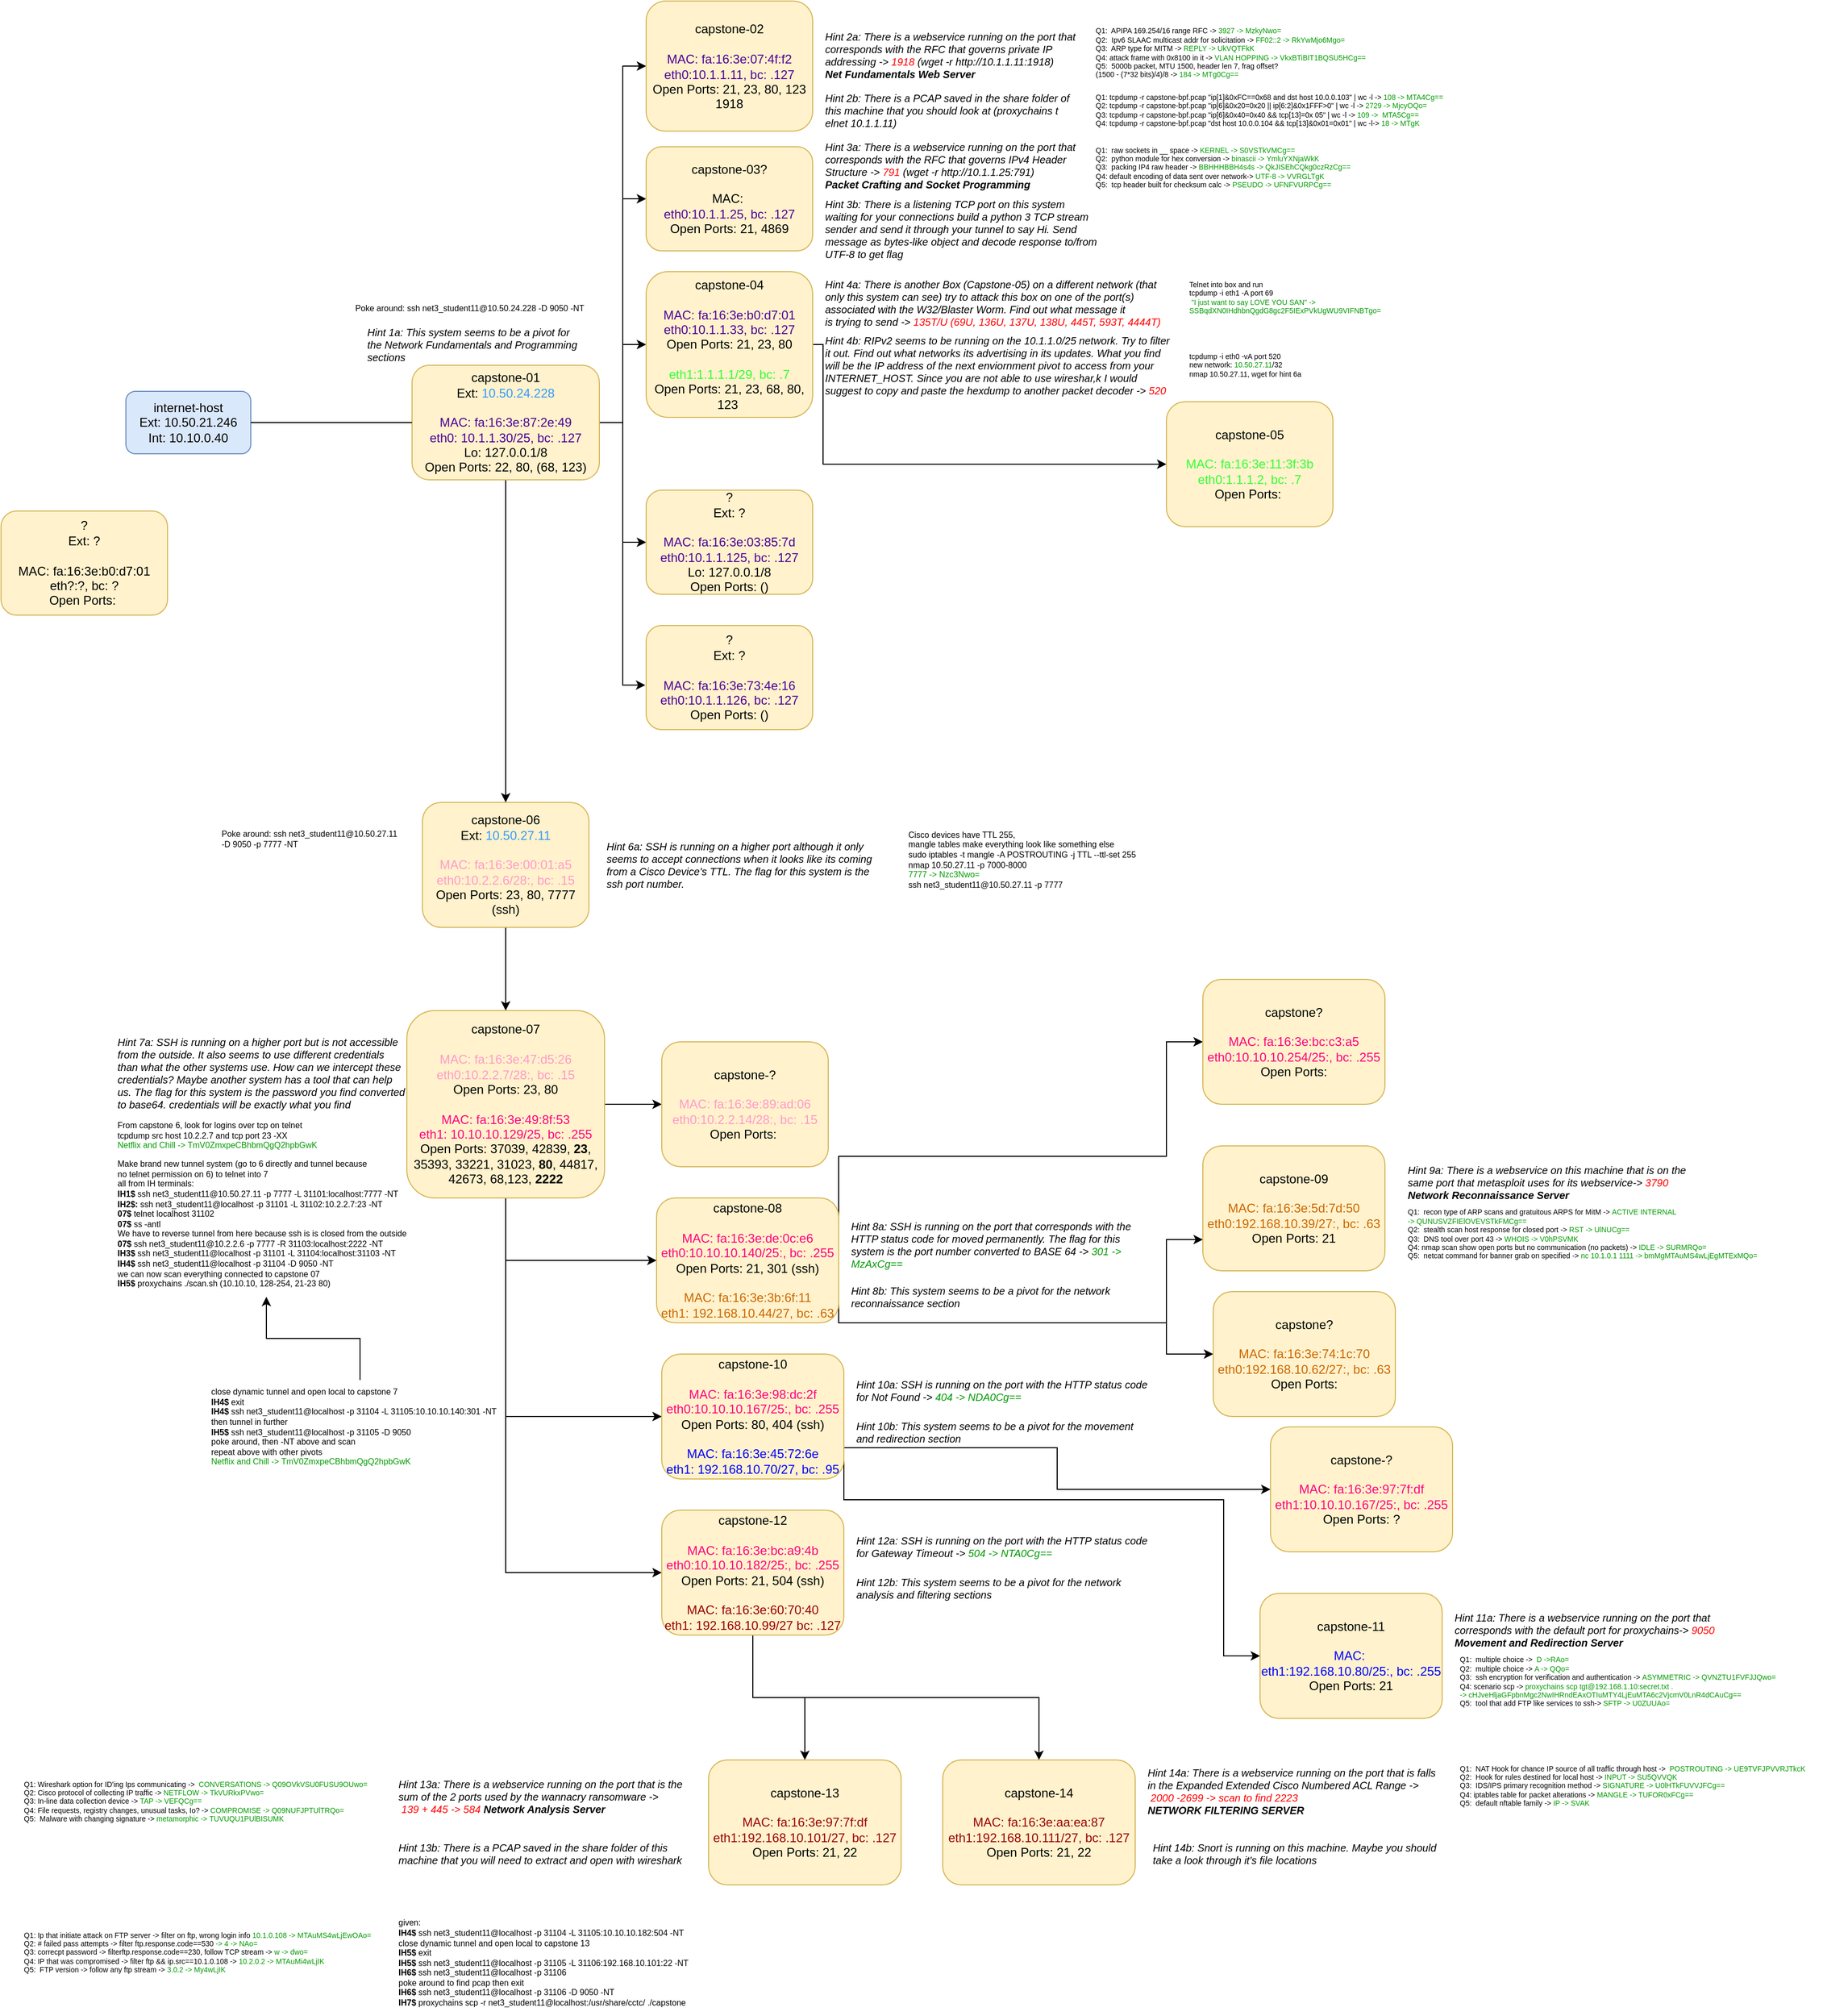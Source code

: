 <mxfile version="16.6.2" type="github">
  <diagram id="ZfgTW8RmMzK-_vYFPty-" name="Page-1">
    <mxGraphModel dx="1394" dy="292" grid="1" gridSize="10" guides="1" tooltips="1" connect="1" arrows="1" fold="1" page="1" pageScale="1" pageWidth="850" pageHeight="1100" math="0" shadow="0">
      <root>
        <mxCell id="0" />
        <mxCell id="1" parent="0" />
        <mxCell id="hog6Gc4PmT9u0CKpANyL-1" value="internet-host&lt;br&gt;Ext: 10.50.21.246&lt;br&gt;Int: 10.10.0.40" style="rounded=1;whiteSpace=wrap;html=1;fillColor=#dae8fc;strokeColor=#6c8ebf;" vertex="1" parent="1">
          <mxGeometry y="745" width="120" height="60" as="geometry" />
        </mxCell>
        <mxCell id="hog6Gc4PmT9u0CKpANyL-12" style="edgeStyle=orthogonalEdgeStyle;rounded=0;orthogonalLoop=1;jettySize=auto;html=1;exitX=1;exitY=0.5;exitDx=0;exitDy=0;entryX=0;entryY=0.5;entryDx=0;entryDy=0;" edge="1" parent="1" source="hog6Gc4PmT9u0CKpANyL-2" target="hog6Gc4PmT9u0CKpANyL-4">
          <mxGeometry relative="1" as="geometry" />
        </mxCell>
        <mxCell id="hog6Gc4PmT9u0CKpANyL-17" style="edgeStyle=orthogonalEdgeStyle;rounded=0;orthogonalLoop=1;jettySize=auto;html=1;exitX=1;exitY=0.5;exitDx=0;exitDy=0;entryX=0;entryY=0.5;entryDx=0;entryDy=0;" edge="1" parent="1" source="hog6Gc4PmT9u0CKpANyL-2" target="hog6Gc4PmT9u0CKpANyL-14">
          <mxGeometry relative="1" as="geometry" />
        </mxCell>
        <mxCell id="hog6Gc4PmT9u0CKpANyL-18" style="edgeStyle=orthogonalEdgeStyle;rounded=0;orthogonalLoop=1;jettySize=auto;html=1;exitX=1;exitY=0.5;exitDx=0;exitDy=0;entryX=0;entryY=0.5;entryDx=0;entryDy=0;" edge="1" parent="1" source="hog6Gc4PmT9u0CKpANyL-2" target="hog6Gc4PmT9u0CKpANyL-15">
          <mxGeometry relative="1" as="geometry" />
        </mxCell>
        <mxCell id="hog6Gc4PmT9u0CKpANyL-19" style="edgeStyle=orthogonalEdgeStyle;rounded=0;orthogonalLoop=1;jettySize=auto;html=1;exitX=1;exitY=0.5;exitDx=0;exitDy=0;entryX=-0.005;entryY=0.573;entryDx=0;entryDy=0;entryPerimeter=0;" edge="1" parent="1" source="hog6Gc4PmT9u0CKpANyL-2" target="hog6Gc4PmT9u0CKpANyL-16">
          <mxGeometry relative="1" as="geometry" />
        </mxCell>
        <mxCell id="hog6Gc4PmT9u0CKpANyL-42" style="edgeStyle=orthogonalEdgeStyle;rounded=0;orthogonalLoop=1;jettySize=auto;html=1;entryX=0.5;entryY=0;entryDx=0;entryDy=0;fontSize=12;fontColor=#000000;" edge="1" parent="1" source="hog6Gc4PmT9u0CKpANyL-2" target="hog6Gc4PmT9u0CKpANyL-41">
          <mxGeometry relative="1" as="geometry">
            <Array as="points" />
          </mxGeometry>
        </mxCell>
        <mxCell id="hog6Gc4PmT9u0CKpANyL-55" style="edgeStyle=orthogonalEdgeStyle;rounded=0;orthogonalLoop=1;jettySize=auto;html=1;exitX=1;exitY=0.5;exitDx=0;exitDy=0;entryX=0;entryY=0.5;entryDx=0;entryDy=0;fontSize=8;fontColor=#000000;" edge="1" parent="1" source="hog6Gc4PmT9u0CKpANyL-2" target="hog6Gc4PmT9u0CKpANyL-20">
          <mxGeometry relative="1" as="geometry" />
        </mxCell>
        <mxCell id="hog6Gc4PmT9u0CKpANyL-2" value="capstone-01&lt;br&gt;Ext: &lt;font color=&quot;#3399ff&quot;&gt;10.50.24.228&lt;/font&gt;&lt;br&gt;&lt;br&gt;&lt;font color=&quot;#4c0099&quot;&gt;MAC:&amp;nbsp;fa:16:3e:87:2e:49&lt;br&gt;eth0: 10.1.1.30/25, bc: .127&lt;/font&gt;&lt;br&gt;Lo: 127.0.0.1/8&lt;br&gt;Open Ports: 22, 80, (68, 123)" style="rounded=1;whiteSpace=wrap;html=1;fillColor=#fff2cc;strokeColor=#d6b656;" vertex="1" parent="1">
          <mxGeometry x="275" y="720" width="180" height="110" as="geometry" />
        </mxCell>
        <mxCell id="hog6Gc4PmT9u0CKpANyL-37" style="edgeStyle=orthogonalEdgeStyle;rounded=0;orthogonalLoop=1;jettySize=auto;html=1;exitX=1;exitY=0.5;exitDx=0;exitDy=0;fontSize=12;fontColor=#000000;entryX=0;entryY=0.5;entryDx=0;entryDy=0;" edge="1" parent="1" source="hog6Gc4PmT9u0CKpANyL-4" target="hog6Gc4PmT9u0CKpANyL-36">
          <mxGeometry relative="1" as="geometry">
            <mxPoint x="970" y="840" as="targetPoint" />
            <Array as="points">
              <mxPoint x="670" y="700" />
              <mxPoint x="670" y="815" />
            </Array>
          </mxGeometry>
        </mxCell>
        <mxCell id="hog6Gc4PmT9u0CKpANyL-4" value="capstone-04&lt;br&gt;&lt;br&gt;&lt;font color=&quot;#4c0099&quot;&gt;MAC:&amp;nbsp;fa:16:3e:b0:d7:01&lt;br&gt;eth0:10.1.1.33, bc: .127&lt;/font&gt;&lt;br&gt;Open Ports: 21, 23, 80&lt;br&gt;&lt;br&gt;&lt;font color=&quot;#33ff33&quot;&gt;eth1:1.1.1.1/29, bc: .7&lt;/font&gt;&lt;br&gt;Open Ports: 21, 23, 68, 80, 123&amp;nbsp;" style="rounded=1;whiteSpace=wrap;html=1;fillColor=#fff2cc;strokeColor=#d6b656;" vertex="1" parent="1">
          <mxGeometry x="500" y="630" width="160" height="140" as="geometry" />
        </mxCell>
        <mxCell id="hog6Gc4PmT9u0CKpANyL-9" value="" style="edgeStyle=orthogonalEdgeStyle;rounded=0;orthogonalLoop=1;jettySize=auto;html=1;exitX=1;exitY=0.5;exitDx=0;exitDy=0;endArrow=none;" edge="1" parent="1" source="hog6Gc4PmT9u0CKpANyL-1" target="hog6Gc4PmT9u0CKpANyL-2">
          <mxGeometry relative="1" as="geometry">
            <mxPoint x="120" y="775" as="sourcePoint" />
            <mxPoint x="230" y="775" as="targetPoint" />
          </mxGeometry>
        </mxCell>
        <mxCell id="hog6Gc4PmT9u0CKpANyL-13" value="?&lt;br&gt;Ext: ?&lt;br&gt;&lt;br&gt;MAC:&amp;nbsp;fa:16:3e:b0:d7:01&lt;br&gt;eth?:?, bc: ?&lt;br&gt;Open Ports:&amp;nbsp;" style="rounded=1;whiteSpace=wrap;html=1;fillColor=#fff2cc;strokeColor=#d6b656;" vertex="1" parent="1">
          <mxGeometry x="-120" y="860" width="160" height="100" as="geometry" />
        </mxCell>
        <mxCell id="hog6Gc4PmT9u0CKpANyL-14" value="capstone-02&lt;br&gt;&lt;br&gt;&lt;font color=&quot;#4c0099&quot;&gt;MAC: fa:16:3e:07:4f:f2&lt;br&gt;eth0:10.1.1.11, bc: .127&lt;/font&gt;&lt;br&gt;Open Ports: 21, 23, 80, 123 1918" style="rounded=1;whiteSpace=wrap;html=1;fillColor=#fff2cc;strokeColor=#d6b656;" vertex="1" parent="1">
          <mxGeometry x="500" y="370" width="160" height="125" as="geometry" />
        </mxCell>
        <mxCell id="hog6Gc4PmT9u0CKpANyL-15" value="?&lt;br&gt;Ext: ?&lt;br&gt;&lt;br&gt;&lt;font color=&quot;#4c0099&quot;&gt;MAC: fa:16:3e:03:85:7d&lt;br&gt;eth0:10.1.1.125, bc: .127&lt;/font&gt;&lt;br&gt;Lo: 127.0.0.1/8&lt;br&gt;Open Ports: ()" style="rounded=1;whiteSpace=wrap;html=1;fillColor=#fff2cc;strokeColor=#d6b656;" vertex="1" parent="1">
          <mxGeometry x="500" y="840" width="160" height="100" as="geometry" />
        </mxCell>
        <mxCell id="hog6Gc4PmT9u0CKpANyL-16" value="?&lt;br&gt;Ext: ?&lt;br&gt;&lt;br&gt;&lt;font color=&quot;#4c0099&quot;&gt;MAC:&amp;nbsp;fa:16:3e:73:4e:16&lt;br&gt;eth0:10.1.1.126, bc: .127&lt;/font&gt;&lt;br&gt;Open Ports: ()" style="rounded=1;whiteSpace=wrap;html=1;fillColor=#fff2cc;strokeColor=#d6b656;" vertex="1" parent="1">
          <mxGeometry x="500" y="970" width="160" height="100" as="geometry" />
        </mxCell>
        <mxCell id="hog6Gc4PmT9u0CKpANyL-20" value="capstone-03?&lt;br&gt;&lt;br&gt;MAC:&amp;nbsp;&lt;br&gt;&lt;font color=&quot;#4c0099&quot;&gt;eth0:10.1.1.25, bc: .127&lt;/font&gt;&lt;br&gt;Open Ports: 21, 4869" style="rounded=1;whiteSpace=wrap;html=1;fillColor=#fff2cc;strokeColor=#d6b656;" vertex="1" parent="1">
          <mxGeometry x="500" y="510" width="160" height="100" as="geometry" />
        </mxCell>
        <mxCell id="hog6Gc4PmT9u0CKpANyL-21" value="Hint 2a: There is a webservice running on the port that &lt;br style=&quot;font-size: 10px&quot;&gt;corresponds with the RFC that governs private IP &lt;br&gt;addressing -&amp;gt; &lt;font color=&quot;#ff0000&quot;&gt;1918&amp;nbsp;&lt;/font&gt;(wget -r http://10.1.1.11:1918)&lt;br&gt;&lt;b&gt;Net Fundamentals Web Server&lt;/b&gt;" style="text;html=1;align=left;verticalAlign=middle;resizable=0;points=[];autosize=1;strokeColor=none;fillColor=none;fontStyle=2;fontSize=10;" vertex="1" parent="1">
          <mxGeometry x="670" y="397" width="260" height="50" as="geometry" />
        </mxCell>
        <mxCell id="hog6Gc4PmT9u0CKpANyL-22" value="Hint 2b: There is a PCAP saved in the share folder of &lt;br&gt;this machine that you should look at (proxychains t&lt;br&gt;elnet 10.1.1.11)" style="text;html=1;align=left;verticalAlign=middle;resizable=0;points=[];autosize=1;strokeColor=none;fillColor=none;fontStyle=2;fontSize=10;" vertex="1" parent="1">
          <mxGeometry x="670" y="455" width="250" height="40" as="geometry" />
        </mxCell>
        <mxCell id="hog6Gc4PmT9u0CKpANyL-23" value="Hint 3a: There is a webservice running on the port that &lt;br&gt;corresponds with&amp;nbsp;the RFC that governs IPv4 Header &lt;br&gt;Structure -&amp;gt; &lt;font color=&quot;#ff0000&quot;&gt;791 &lt;/font&gt;(wget -r http://10.1.1.25:791)&lt;b&gt;&lt;br&gt;Packet Crafting and Socket Programming&lt;/b&gt;" style="text;html=1;align=left;verticalAlign=middle;resizable=0;points=[];autosize=1;strokeColor=none;fillColor=none;fontStyle=2;fontSize=10;" vertex="1" parent="1">
          <mxGeometry x="670" y="503" width="260" height="50" as="geometry" />
        </mxCell>
        <mxCell id="hog6Gc4PmT9u0CKpANyL-24" value="Hint 3b: There is a listening TCP port on this system &lt;br&gt;waiting for your connections build a python 3 TCP stream &lt;br&gt;sender and send it through your tunnel to say Hi. Send &lt;br&gt;message as bytes-like object and&amp;nbsp;decode response to/from &lt;br&gt;UTF-8 to get flag&amp;nbsp;" style="text;html=1;align=left;verticalAlign=middle;resizable=0;points=[];autosize=1;strokeColor=none;fillColor=none;fontStyle=2;fontSize=10;" vertex="1" parent="1">
          <mxGeometry x="670" y="554" width="280" height="70" as="geometry" />
        </mxCell>
        <mxCell id="hog6Gc4PmT9u0CKpANyL-25" value="Hint 4a: There is another Box (Capstone-05) on a different network (that&lt;br&gt;only this system can see) try to attack this box on one of the port(s)&amp;nbsp;&lt;br&gt;associated with the W32/Blaster Worm. Find out what message it&lt;br&gt;is trying to send -&amp;gt;&amp;nbsp;&lt;font color=&quot;#ff0000&quot;&gt;135T/U (69U, 136U, 137U, 138U, 445T, 593T, 4444T)&lt;/font&gt;" style="text;html=1;align=left;verticalAlign=middle;resizable=0;points=[];autosize=1;strokeColor=none;fillColor=none;fontStyle=2;fontSize=10;" vertex="1" parent="1">
          <mxGeometry x="670" y="635" width="340" height="50" as="geometry" />
        </mxCell>
        <mxCell id="hog6Gc4PmT9u0CKpANyL-26" value="Hint 4b: RIPv2 seems to be running on the 10.1.1.0/25 network. Try to filter&lt;br&gt;it out. Find out what networks its advertising in its updates. What you find&lt;br&gt;will be the IP address of the next enviornment pivot to access from your&amp;nbsp;&lt;br&gt;INTERNET_HOST. Since you are not able to use wireshar,k I would &lt;br&gt;suggest to copy and paste the hexdump to another packet decoder -&amp;gt; &lt;font color=&quot;#ff0000&quot;&gt;520&lt;/font&gt;" style="text;html=1;align=left;verticalAlign=middle;resizable=0;points=[];autosize=1;strokeColor=none;fillColor=none;fontStyle=2;fontSize=10;" vertex="1" parent="1">
          <mxGeometry x="670" y="685" width="350" height="70" as="geometry" />
        </mxCell>
        <mxCell id="hog6Gc4PmT9u0CKpANyL-27" value="Hint 1a: This system seems to be a pivot for&lt;br&gt;the Network Fundamentals and Programming&lt;br&gt;sections" style="text;html=1;align=left;verticalAlign=middle;resizable=0;points=[];autosize=1;strokeColor=none;fillColor=none;fontStyle=2;fontSize=10;" vertex="1" parent="1">
          <mxGeometry x="230" y="680" width="220" height="40" as="geometry" />
        </mxCell>
        <mxCell id="hog6Gc4PmT9u0CKpANyL-30" value="&lt;font color=&quot;#000000&quot; style=&quot;font-size: 7px&quot;&gt;Q1:&amp;nbsp; APIPA 169.254/16 range RFC -&amp;gt;&lt;/font&gt;&lt;font color=&quot;#009900&quot; style=&quot;font-size: 7px&quot;&gt;&amp;nbsp;3927 -&amp;gt; MzkyNwo=&lt;br style=&quot;font-size: 7px&quot;&gt;&lt;/font&gt;&lt;font color=&quot;#000000&quot; style=&quot;font-size: 7px&quot;&gt;Q2:&amp;nbsp; Ipv6 SLAAC multicast addr for solicitation -&amp;gt;&lt;/font&gt;&lt;font color=&quot;#009900&quot; style=&quot;font-size: 7px&quot;&gt;&amp;nbsp;FF02::2 -&amp;gt;&amp;nbsp;&lt;/font&gt;&lt;font color=&quot;#009900&quot; style=&quot;font-size: 7px&quot;&gt;RkYwMjo6Mgo=&lt;br style=&quot;font-size: 7px&quot;&gt;&lt;/font&gt;&lt;font color=&quot;#000000&quot; style=&quot;font-size: 7px&quot;&gt;Q3:&amp;nbsp; ARP type for MITM -&amp;gt;&lt;/font&gt;&lt;font color=&quot;#009900&quot; style=&quot;font-size: 7px&quot;&gt;&amp;nbsp;REPLY -&amp;gt;&amp;nbsp;&lt;/font&gt;&lt;font color=&quot;#009900&quot; style=&quot;font-size: 7px&quot;&gt;UkVQTFkK&lt;br style=&quot;font-size: 7px&quot;&gt;&lt;/font&gt;&lt;font color=&quot;#000000&quot; style=&quot;font-size: 7px&quot;&gt;Q4: attack frame with 0x8100 in it -&amp;gt;&lt;/font&gt;&lt;font color=&quot;#009900&quot; style=&quot;font-size: 7px&quot;&gt;&amp;nbsp;VLAN HOPPING -&amp;gt;&amp;nbsp;&lt;/font&gt;&lt;font color=&quot;#009900&quot; style=&quot;font-size: 7px&quot;&gt;VkxBTiBIT1BQSU5HCg==&lt;br style=&quot;font-size: 7px&quot;&gt;&lt;/font&gt;&lt;font color=&quot;#000000&quot; style=&quot;font-size: 7px&quot;&gt;Q5:&amp;nbsp; 5000b packet, MTU 1500, header len 7, frag offset? &lt;br style=&quot;font-size: 7px&quot;&gt;(1500 - (7*32 bits)/4)/8 -&amp;gt;&lt;/font&gt;&lt;font color=&quot;#009900&quot; style=&quot;font-size: 7px&quot;&gt;&amp;nbsp;184 -&amp;gt;&amp;nbsp;&lt;/font&gt;&lt;font color=&quot;#009900&quot; style=&quot;font-size: 7px&quot;&gt;MTg0Cg==&lt;br style=&quot;font-size: 7px&quot;&gt;&lt;/font&gt;" style="text;html=1;align=left;verticalAlign=middle;resizable=0;points=[];autosize=1;strokeColor=none;fillColor=none;fontSize=7;fontColor=#FF0000;" vertex="1" parent="1">
          <mxGeometry x="930" y="395" width="280" height="50" as="geometry" />
        </mxCell>
        <mxCell id="hog6Gc4PmT9u0CKpANyL-31" value="&lt;font color=&quot;#000000&quot; style=&quot;font-size: 7px&quot;&gt;Q1:&amp;nbsp;&lt;span style=&quot;font-size: 7px&quot;&gt;tcpdump -r capstone-bpf.pcap &quot;ip[1]&amp;amp;0xFC==0x68 and dst host&amp;nbsp;&lt;/span&gt;&lt;span style=&quot;font-size: 7px&quot;&gt;10.0.0.103&quot; | wc -l&lt;/span&gt;&amp;nbsp;-&amp;gt;&lt;/font&gt;&lt;font color=&quot;#009900&quot; style=&quot;font-size: 7px&quot;&gt;&amp;nbsp;108 -&amp;gt; MTA4Cg==&lt;br style=&quot;font-size: 7px&quot;&gt;&lt;/font&gt;&lt;font color=&quot;#000000&quot; style=&quot;font-size: 7px&quot;&gt;Q2: tcpdump -r capstone-bpf.pcap &quot;ip[6]&amp;amp;0x20=0x20 || ip[6:2]&amp;amp;0x1FFF&amp;gt;0&quot; | wc -l&amp;nbsp;-&amp;gt;&lt;/font&gt;&lt;font color=&quot;#009900&quot; style=&quot;font-size: 7px&quot;&gt;&amp;nbsp;2729 -&amp;gt;&amp;nbsp;&lt;/font&gt;&lt;font color=&quot;#009900&quot; style=&quot;font-size: 7px&quot;&gt;MjcyOQo=&lt;br style=&quot;font-size: 7px&quot;&gt;&lt;/font&gt;&lt;font color=&quot;#000000&quot; style=&quot;font-size: 7px&quot;&gt;Q3:&amp;nbsp;&lt;span style=&quot;font-size: 7px&quot;&gt;tcpdump -r capstone-bpf.pcap &quot;ip[6]&amp;amp;0x40=0x40 &amp;amp;&amp;amp; tcp[13]=0x&amp;nbsp;&lt;/span&gt;&lt;span style=&quot;font-size: 7px&quot;&gt;05&quot; | wc -l&amp;nbsp;&lt;/span&gt;-&amp;gt;&lt;/font&gt;&lt;font color=&quot;#009900&quot; style=&quot;font-size: 7px&quot;&gt;&amp;nbsp;109 -&amp;gt;&amp;nbsp;&amp;nbsp;&lt;/font&gt;&lt;font color=&quot;#009900&quot; style=&quot;font-size: 7px&quot;&gt;MTA5Cg==&lt;br style=&quot;font-size: 7px&quot;&gt;&lt;/font&gt;&lt;font color=&quot;#000000&quot; style=&quot;font-size: 7px&quot;&gt;Q4:&amp;nbsp;&lt;span style=&quot;font-size: 7px&quot;&gt;tcpdump -r capstone-bpf.pcap &quot;dst host 10.0.0.104 &amp;amp;&amp;amp; tcp[13&lt;/span&gt;&lt;span style=&quot;font-size: 7px&quot;&gt;]&amp;amp;0x01=0x01&quot; | wc -l&lt;/span&gt;-&amp;gt;&lt;/font&gt;&lt;font color=&quot;#009900&quot; style=&quot;font-size: 7px&quot;&gt;&amp;nbsp;18 -&amp;gt;&amp;nbsp;&lt;/font&gt;&lt;font color=&quot;#009900&quot; style=&quot;font-size: 7px&quot;&gt;MTgK&lt;br style=&quot;font-size: 7px&quot;&gt;&lt;/font&gt;" style="text;html=1;align=left;verticalAlign=middle;resizable=0;points=[];autosize=1;strokeColor=none;fillColor=none;fontSize=7;fontColor=#FF0000;" vertex="1" parent="1">
          <mxGeometry x="930" y="455" width="350" height="40" as="geometry" />
        </mxCell>
        <mxCell id="hog6Gc4PmT9u0CKpANyL-34" value="&lt;font color=&quot;#000000&quot; style=&quot;font-size: 7px;&quot;&gt;Q1:&amp;nbsp; raw sockets in __ space -&amp;gt;&lt;/font&gt;&lt;font color=&quot;#009900&quot; style=&quot;font-size: 7px;&quot;&gt;&amp;nbsp;KERNEL -&amp;gt; S0VSTkVMCg==&lt;br style=&quot;font-size: 7px;&quot;&gt;&lt;/font&gt;&lt;font color=&quot;#000000&quot; style=&quot;font-size: 7px;&quot;&gt;Q2:&amp;nbsp; python module for hex conversion -&amp;gt;&lt;/font&gt;&lt;font color=&quot;#009900&quot; style=&quot;font-size: 7px;&quot;&gt;&amp;nbsp;binascii -&amp;gt;&amp;nbsp;&lt;/font&gt;&lt;font color=&quot;#009900&quot; style=&quot;font-size: 7px;&quot;&gt;YmluYXNjaWkK&lt;br style=&quot;font-size: 7px;&quot;&gt;&lt;/font&gt;&lt;font color=&quot;#000000&quot; style=&quot;font-size: 7px;&quot;&gt;Q3:&amp;nbsp; packing IP4 raw header -&amp;gt;&lt;/font&gt;&lt;font color=&quot;#009900&quot; style=&quot;font-size: 7px;&quot;&gt;&amp;nbsp;BBHHHBBH4s4s -&amp;gt;&amp;nbsp;&lt;/font&gt;&lt;font color=&quot;#009900&quot; style=&quot;font-size: 7px;&quot;&gt;QkJISEhCQkg0czRzCg==&lt;br style=&quot;font-size: 7px;&quot;&gt;&lt;/font&gt;&lt;font color=&quot;#000000&quot; style=&quot;font-size: 7px;&quot;&gt;Q4: default encoding of data sent over network-&amp;gt;&lt;/font&gt;&lt;font color=&quot;#009900&quot; style=&quot;font-size: 7px;&quot;&gt;&amp;nbsp;UTF-8 -&amp;gt;&amp;nbsp;&lt;/font&gt;&lt;font color=&quot;#009900&quot; style=&quot;font-size: 7px;&quot;&gt;VVRGLTgK&lt;br style=&quot;font-size: 7px;&quot;&gt;&lt;/font&gt;&lt;font color=&quot;#000000&quot; style=&quot;font-size: 7px;&quot;&gt;Q5:&amp;nbsp; tcp header built for checksum calc&amp;nbsp;-&amp;gt;&lt;/font&gt;&lt;font color=&quot;#009900&quot; style=&quot;font-size: 7px;&quot;&gt;&amp;nbsp;PSEUDO -&amp;gt;&amp;nbsp;&lt;/font&gt;&lt;font color=&quot;#009900&quot; style=&quot;font-size: 7px;&quot;&gt;UFNFVURPCg==&lt;br style=&quot;font-size: 7px;&quot;&gt;&lt;/font&gt;" style="text;html=1;align=left;verticalAlign=middle;resizable=0;points=[];autosize=1;strokeColor=none;fillColor=none;fontSize=7;fontColor=#FF0000;" vertex="1" parent="1">
          <mxGeometry x="930" y="505" width="260" height="50" as="geometry" />
        </mxCell>
        <mxCell id="hog6Gc4PmT9u0CKpANyL-36" value="capstone-05&lt;br&gt;&lt;br&gt;&lt;font color=&quot;#33ff33&quot;&gt;MAC:&amp;nbsp;fa:16:3e:11:3f:3b&lt;br&gt;eth0:1.1.1.2, bc: .7&lt;br&gt;&lt;/font&gt;Open Ports:&amp;nbsp;" style="rounded=1;whiteSpace=wrap;html=1;fillColor=#fff2cc;strokeColor=#d6b656;" vertex="1" parent="1">
          <mxGeometry x="1000" y="755" width="160" height="120" as="geometry" />
        </mxCell>
        <mxCell id="hog6Gc4PmT9u0CKpANyL-38" value="&lt;font&gt;&lt;font color=&quot;#000000&quot; style=&quot;font-size: 7px&quot;&gt;Telnet into box and run&lt;br&gt;&lt;/font&gt;&lt;font color=&quot;#000000&quot;&gt;tcpdump -i eth1 -A port 69&lt;/font&gt;&lt;br&gt;&amp;nbsp;&lt;font color=&quot;#009900&quot;&gt;&quot;I just want to say LOVE YOU SAN&quot; -&amp;gt;&lt;br&gt;SSBqdXN0IHdhbnQgdG8gc2F5IExPVkUgWU9VIFNBTgo=&amp;nbsp;&lt;/font&gt;&amp;nbsp;&lt;br style=&quot;font-size: 7px&quot;&gt;&lt;/font&gt;" style="text;html=1;align=left;verticalAlign=middle;resizable=0;points=[];autosize=1;strokeColor=none;fillColor=none;fontSize=7;fontColor=#FF0000;" vertex="1" parent="1">
          <mxGeometry x="1020" y="635" width="200" height="40" as="geometry" />
        </mxCell>
        <mxCell id="hog6Gc4PmT9u0CKpANyL-40" value="&lt;font&gt;&lt;font color=&quot;#000000&quot;&gt;tcpdump -i eth0 -vA port 520&lt;br&gt;new network:&amp;nbsp;&lt;/font&gt;&lt;font color=&quot;#009900&quot;&gt;10.50.27.11&lt;/font&gt;&lt;font color=&quot;#000000&quot;&gt;/32&lt;br&gt;nmap 10.50.27.11, wget for hint 6a&lt;/font&gt;&lt;br style=&quot;font-size: 7px&quot;&gt;&lt;/font&gt;" style="text;html=1;align=left;verticalAlign=middle;resizable=0;points=[];autosize=1;strokeColor=none;fillColor=none;fontSize=7;fontColor=#FF0000;" vertex="1" parent="1">
          <mxGeometry x="1020" y="705" width="120" height="30" as="geometry" />
        </mxCell>
        <mxCell id="hog6Gc4PmT9u0CKpANyL-50" style="edgeStyle=orthogonalEdgeStyle;rounded=0;orthogonalLoop=1;jettySize=auto;html=1;exitX=0.5;exitY=1;exitDx=0;exitDy=0;fontSize=8;fontColor=#000000;" edge="1" parent="1" source="hog6Gc4PmT9u0CKpANyL-41" target="hog6Gc4PmT9u0CKpANyL-48">
          <mxGeometry relative="1" as="geometry" />
        </mxCell>
        <mxCell id="hog6Gc4PmT9u0CKpANyL-41" value="capstone-06&lt;br&gt;Ext: &lt;font color=&quot;#3399ff&quot;&gt;10.50.27.11&lt;/font&gt;&lt;br&gt;&lt;br&gt;&lt;font color=&quot;#ff99cc&quot;&gt;MAC:&amp;nbsp;fa:16:3e:00:01:a5&lt;br&gt;eth0:10.2.2.6/28:, bc: .15&lt;/font&gt;&lt;br&gt;Open Ports: 23, 80, 7777 (ssh)" style="rounded=1;whiteSpace=wrap;html=1;fillColor=#fff2cc;strokeColor=#d6b656;" vertex="1" parent="1">
          <mxGeometry x="285" y="1140" width="160" height="120" as="geometry" />
        </mxCell>
        <mxCell id="hog6Gc4PmT9u0CKpANyL-43" value="Hint 6a: SSH is running on a higher port although it only &lt;br&gt;seems to accept connections when it looks like its coming &lt;br&gt;from a Cisco Device&#39;s TTL. The flag for this system is the &lt;br&gt;ssh port number." style="text;html=1;align=left;verticalAlign=middle;resizable=0;points=[];autosize=1;strokeColor=none;fillColor=none;fontStyle=2;fontSize=10;" vertex="1" parent="1">
          <mxGeometry x="460" y="1175" width="270" height="50" as="geometry" />
        </mxCell>
        <mxCell id="hog6Gc4PmT9u0CKpANyL-44" value="&lt;div style=&quot;font-size: 8px&quot;&gt;&lt;span style=&quot;font-size: 8px&quot;&gt;Cisco devices have TTL 255,&lt;/span&gt;&lt;/div&gt;mangle tables make everything look like something else&lt;br style=&quot;font-size: 8px&quot;&gt;sudo iptables -t mangle -A POSTROUTING -j TTL --ttl-set 255&lt;br&gt;nmap 10.50.27.11 -p 7000-8000&lt;br&gt;&lt;font color=&quot;#009900&quot;&gt;7777 -&amp;gt;&amp;nbsp;Nzc3Nwo=&lt;/font&gt;&lt;br&gt;ssh net3_student11@10.50.27.11 -p 7777" style="text;html=1;align=left;verticalAlign=middle;resizable=0;points=[];autosize=1;strokeColor=none;fillColor=none;fontSize=8;fontColor=#000000;" vertex="1" parent="1">
          <mxGeometry x="750" y="1160" width="230" height="70" as="geometry" />
        </mxCell>
        <mxCell id="hog6Gc4PmT9u0CKpANyL-46" value="Poke around:&amp;nbsp;ssh net3_student11@10.50.24.228 -D 9050 -NT" style="text;html=1;align=center;verticalAlign=middle;resizable=0;points=[];autosize=1;strokeColor=none;fillColor=none;fontSize=8;fontColor=#000000;" vertex="1" parent="1">
          <mxGeometry x="210" y="655" width="240" height="20" as="geometry" />
        </mxCell>
        <mxCell id="hog6Gc4PmT9u0CKpANyL-47" value="Poke around:&amp;nbsp;ssh net3_student11@10.50.27.11 &lt;br&gt;-D 9050 -p 7777 -NT" style="text;html=1;align=left;verticalAlign=middle;resizable=0;points=[];autosize=1;strokeColor=none;fillColor=none;fontSize=8;fontColor=#000000;" vertex="1" parent="1">
          <mxGeometry x="90" y="1160" width="180" height="30" as="geometry" />
        </mxCell>
        <mxCell id="hog6Gc4PmT9u0CKpANyL-51" style="edgeStyle=orthogonalEdgeStyle;rounded=0;orthogonalLoop=1;jettySize=auto;html=1;exitX=1;exitY=0.5;exitDx=0;exitDy=0;fontSize=8;fontColor=#000000;" edge="1" parent="1" source="hog6Gc4PmT9u0CKpANyL-48" target="hog6Gc4PmT9u0CKpANyL-49">
          <mxGeometry relative="1" as="geometry" />
        </mxCell>
        <mxCell id="hog6Gc4PmT9u0CKpANyL-68" style="edgeStyle=orthogonalEdgeStyle;rounded=0;orthogonalLoop=1;jettySize=auto;html=1;exitX=0.5;exitY=1;exitDx=0;exitDy=0;fontSize=8;fontColor=#009900;" edge="1" parent="1" source="hog6Gc4PmT9u0CKpANyL-48" target="hog6Gc4PmT9u0CKpANyL-56">
          <mxGeometry relative="1" as="geometry" />
        </mxCell>
        <mxCell id="hog6Gc4PmT9u0CKpANyL-69" style="edgeStyle=orthogonalEdgeStyle;rounded=0;orthogonalLoop=1;jettySize=auto;html=1;exitX=0.5;exitY=1;exitDx=0;exitDy=0;entryX=0;entryY=0.5;entryDx=0;entryDy=0;fontSize=8;fontColor=#009900;" edge="1" parent="1" source="hog6Gc4PmT9u0CKpANyL-48" target="hog6Gc4PmT9u0CKpANyL-57">
          <mxGeometry relative="1" as="geometry" />
        </mxCell>
        <mxCell id="hog6Gc4PmT9u0CKpANyL-70" style="edgeStyle=orthogonalEdgeStyle;rounded=0;orthogonalLoop=1;jettySize=auto;html=1;exitX=0.5;exitY=1;exitDx=0;exitDy=0;entryX=0;entryY=0.5;entryDx=0;entryDy=0;fontSize=8;fontColor=#009900;" edge="1" parent="1" source="hog6Gc4PmT9u0CKpANyL-48" target="hog6Gc4PmT9u0CKpANyL-62">
          <mxGeometry relative="1" as="geometry" />
        </mxCell>
        <mxCell id="hog6Gc4PmT9u0CKpANyL-48" value="capstone-07&lt;br&gt;&lt;br&gt;&lt;font color=&quot;#ff99cc&quot;&gt;MAC:&amp;nbsp;fa:16:3e:47:d5:26&lt;br&gt;eth0:10.2.2.7/28:, bc: .15&lt;/font&gt;&lt;br&gt;Open Ports: 23, 80&lt;br&gt;&lt;br&gt;&lt;font color=&quot;#ff0080&quot;&gt;MAC:&amp;nbsp;fa:16:3e:49:8f:53&lt;br&gt;eth1: 10.10.10.129/25, bc: .255&lt;/font&gt;&lt;br&gt;Open Ports: 37039, 42839, &lt;b&gt;23&lt;/b&gt;, 35393, 33221, 31023, &lt;b&gt;80&lt;/b&gt;, 44817, 42673, 68,123, &lt;b&gt;2222&lt;/b&gt;" style="rounded=1;whiteSpace=wrap;html=1;fillColor=#fff2cc;strokeColor=#d6b656;" vertex="1" parent="1">
          <mxGeometry x="270" y="1340" width="190" height="180" as="geometry" />
        </mxCell>
        <mxCell id="hog6Gc4PmT9u0CKpANyL-49" value="capstone-?&lt;br&gt;&lt;br&gt;&lt;font color=&quot;#ff99cc&quot;&gt;MAC:&amp;nbsp;fa:16:3e:89:ad:06&lt;br&gt;eth0:10.2.2.14/28:, bc: .15&lt;/font&gt;&lt;br&gt;Open Ports:&amp;nbsp;" style="rounded=1;whiteSpace=wrap;html=1;fillColor=#fff2cc;strokeColor=#d6b656;" vertex="1" parent="1">
          <mxGeometry x="515" y="1370" width="160" height="120" as="geometry" />
        </mxCell>
        <mxCell id="hog6Gc4PmT9u0CKpANyL-52" value="Hint 7a: SSH is running on a higher port but is not accessible&lt;br&gt;from the outside. It also seems to use different credentials&amp;nbsp;&lt;br&gt;than what the other systems use. How can we intercept these&lt;br&gt;credentials? Maybe another system has a tool that can help&lt;br&gt;us. The flag for this system is the password you find converted&lt;br&gt;to base64. credentials will be exactly what you find" style="text;html=1;align=left;verticalAlign=middle;resizable=0;points=[];autosize=1;strokeColor=none;fillColor=none;fontStyle=2;fontSize=10;" vertex="1" parent="1">
          <mxGeometry x="-10" y="1360" width="290" height="80" as="geometry" />
        </mxCell>
        <mxCell id="hog6Gc4PmT9u0CKpANyL-53" value="From capstone 6, look for logins over tcp on telnet&lt;br&gt;tcpdump src host 10.2.2.7 and tcp port 23 -XX&lt;br&gt;&lt;font color=&quot;#009900&quot;&gt;Netflix and Chill -&amp;gt;&amp;nbsp;TmV0ZmxpeCBhbmQgQ2hpbGwK&lt;/font&gt;" style="text;html=1;align=left;verticalAlign=middle;resizable=0;points=[];autosize=1;strokeColor=none;fillColor=none;fontSize=8;fontColor=#000000;" vertex="1" parent="1">
          <mxGeometry x="-10" y="1440" width="210" height="40" as="geometry" />
        </mxCell>
        <mxCell id="hog6Gc4PmT9u0CKpANyL-54" value="&lt;div&gt;&lt;font color=&quot;#000000&quot;&gt;Make brand new tunnel system (go to 6 directly and tunnel because&amp;nbsp;&lt;/font&gt;&lt;/div&gt;&lt;div&gt;&lt;font color=&quot;#000000&quot;&gt;no telnet permission on 6) to telnet into 7&lt;/font&gt;&lt;/div&gt;&lt;div&gt;&lt;font color=&quot;#000000&quot;&gt;all from IH terminals:&lt;/font&gt;&lt;/div&gt;&lt;div&gt;&lt;font color=&quot;#000000&quot;&gt;&lt;b&gt;IH1$&amp;nbsp;&lt;/b&gt;ssh net3_student11@10.50.27.11 -p 7777 -L 31101:localhost:777&lt;/font&gt;&lt;span style=&quot;color: rgb(0 , 0 , 0)&quot;&gt;7 -NT&lt;/span&gt;&lt;/div&gt;&lt;div&gt;&lt;font color=&quot;#000000&quot;&gt;&lt;b&gt;IH2$:&amp;nbsp;&lt;/b&gt;ssh net3_student11@localhost -p 31101 -L 31102:10.2.2.7:23 -NT&lt;/font&gt;&lt;br&gt;&lt;/div&gt;&lt;div&gt;&lt;font color=&quot;#000000&quot;&gt;&lt;b&gt;07$&amp;nbsp;&lt;/b&gt;telnet localhost 31102&lt;br&gt;&lt;/font&gt;&lt;/div&gt;&lt;div&gt;&lt;font color=&quot;#000000&quot;&gt;&lt;b&gt;07$&amp;nbsp;&lt;/b&gt;ss -antl&lt;/font&gt;&lt;/div&gt;&lt;div&gt;&lt;font color=&quot;#000000&quot;&gt;We have to reverse tunnel from here because ssh is is closed from the outside&lt;/font&gt;&lt;/div&gt;&lt;b style=&quot;color: rgb(0 , 0 , 0)&quot;&gt;07$&amp;nbsp;&lt;/b&gt;&lt;span style=&quot;color: rgb(0 , 0 , 0)&quot;&gt;ssh net3_student11@10.2.2.6 -p 7777 -R 31103:localhost:2222 -NT&lt;br&gt;&lt;/span&gt;&lt;b style=&quot;color: rgb(0 , 0 , 0)&quot;&gt;IH3$&amp;nbsp;&lt;/b&gt;&lt;font color=&quot;#000000&quot;&gt;ssh net3_student11@localhost -p 31101 -L 31104:localhost:31103 -NT&lt;br&gt;&lt;b&gt;IH4$ &lt;/b&gt;ssh net3_student11@localhost -p 31104 -D 9050 -NT&lt;br&gt;we can now scan everything connected to capstone 07&lt;br&gt;&lt;b&gt;IH5$&lt;/b&gt; proxychains ./scan.sh (10.10.10, 128-254, 21-23 80)&lt;br&gt;&lt;/font&gt;" style="text;html=1;align=left;verticalAlign=middle;resizable=0;points=[];autosize=1;strokeColor=none;fillColor=none;fontSize=8;fontColor=#009900;" vertex="1" parent="1">
          <mxGeometry x="-10" y="1475" width="290" height="140" as="geometry" />
        </mxCell>
        <mxCell id="hog6Gc4PmT9u0CKpANyL-71" style="edgeStyle=orthogonalEdgeStyle;rounded=0;orthogonalLoop=1;jettySize=auto;html=1;exitX=1;exitY=0.75;exitDx=0;exitDy=0;entryX=0;entryY=0.75;entryDx=0;entryDy=0;fontSize=8;fontColor=#009900;" edge="1" parent="1" source="hog6Gc4PmT9u0CKpANyL-56" target="hog6Gc4PmT9u0CKpANyL-67">
          <mxGeometry relative="1" as="geometry">
            <Array as="points">
              <mxPoint x="685" y="1640" />
              <mxPoint x="1000" y="1640" />
            </Array>
          </mxGeometry>
        </mxCell>
        <mxCell id="hog6Gc4PmT9u0CKpANyL-74" style="edgeStyle=orthogonalEdgeStyle;rounded=0;orthogonalLoop=1;jettySize=auto;html=1;exitX=1;exitY=0.25;exitDx=0;exitDy=0;entryX=0;entryY=0.5;entryDx=0;entryDy=0;fontSize=8;fontColor=#009900;" edge="1" parent="1" source="hog6Gc4PmT9u0CKpANyL-56" target="hog6Gc4PmT9u0CKpANyL-73">
          <mxGeometry relative="1" as="geometry">
            <Array as="points">
              <mxPoint x="685" y="1480" />
              <mxPoint x="1000" y="1480" />
              <mxPoint x="1000" y="1370" />
            </Array>
          </mxGeometry>
        </mxCell>
        <mxCell id="hog6Gc4PmT9u0CKpANyL-75" style="edgeStyle=orthogonalEdgeStyle;rounded=0;orthogonalLoop=1;jettySize=auto;html=1;exitX=1;exitY=0.75;exitDx=0;exitDy=0;fontSize=8;fontColor=#009900;entryX=0;entryY=0.5;entryDx=0;entryDy=0;" edge="1" parent="1" source="hog6Gc4PmT9u0CKpANyL-56" target="hog6Gc4PmT9u0CKpANyL-72">
          <mxGeometry relative="1" as="geometry">
            <mxPoint x="1030" y="1900" as="targetPoint" />
            <Array as="points">
              <mxPoint x="685" y="1640" />
              <mxPoint x="1000" y="1640" />
              <mxPoint x="1000" y="1670" />
            </Array>
          </mxGeometry>
        </mxCell>
        <mxCell id="hog6Gc4PmT9u0CKpANyL-56" value="capstone-08&lt;br&gt;&lt;br&gt;&lt;font color=&quot;#ff0080&quot;&gt;MAC:&amp;nbsp;fa:16:3e:de:0c:e6&lt;br&gt;eth0:10.10.10.140/25:, bc: .255&lt;/font&gt;&lt;br&gt;Open Ports: 21, 301 (ssh)&lt;br&gt;&lt;br&gt;&lt;font color=&quot;#cc6600&quot;&gt;MAC:&amp;nbsp;fa:16:3e:3b:6f:11&lt;br&gt;eth1:&amp;nbsp;192.168.10.44/27, bc: .63&lt;/font&gt;" style="rounded=1;whiteSpace=wrap;html=1;fillColor=#fff2cc;strokeColor=#d6b656;" vertex="1" parent="1">
          <mxGeometry x="510" y="1520" width="175" height="120" as="geometry" />
        </mxCell>
        <mxCell id="hog6Gc4PmT9u0CKpANyL-80" style="edgeStyle=orthogonalEdgeStyle;rounded=0;orthogonalLoop=1;jettySize=auto;html=1;exitX=1;exitY=0.75;exitDx=0;exitDy=0;entryX=0;entryY=0.5;entryDx=0;entryDy=0;fontSize=8;fontColor=#FF0000;" edge="1" parent="1" source="hog6Gc4PmT9u0CKpANyL-57" target="hog6Gc4PmT9u0CKpANyL-79">
          <mxGeometry relative="1" as="geometry" />
        </mxCell>
        <mxCell id="hog6Gc4PmT9u0CKpANyL-83" style="edgeStyle=orthogonalEdgeStyle;rounded=0;orthogonalLoop=1;jettySize=auto;html=1;exitX=0.98;exitY=0.836;exitDx=0;exitDy=0;entryX=0;entryY=0.5;entryDx=0;entryDy=0;fontSize=8;fontColor=#0000FF;exitPerimeter=0;" edge="1" parent="1" source="hog6Gc4PmT9u0CKpANyL-57" target="hog6Gc4PmT9u0CKpANyL-81">
          <mxGeometry relative="1" as="geometry">
            <Array as="points">
              <mxPoint x="690" y="1770" />
              <mxPoint x="690" y="1810" />
              <mxPoint x="1055" y="1810" />
            </Array>
          </mxGeometry>
        </mxCell>
        <mxCell id="hog6Gc4PmT9u0CKpANyL-57" value="capstone-10&lt;br&gt;&lt;br&gt;&lt;font color=&quot;#ff0080&quot;&gt;MAC:&amp;nbsp;fa:16:3e:98:dc:2f&lt;br&gt;eth0:10.10.10.167/25:, bc: .255&lt;/font&gt;&lt;br&gt;Open Ports: 80, 404 (ssh)&lt;br&gt;&lt;br&gt;&lt;font color=&quot;#0000ff&quot;&gt;MAC:&amp;nbsp;fa:16:3e:45:72:6e&lt;br&gt;eth1:&amp;nbsp;192.168.10.70/27, bc: .95&lt;br&gt;&lt;/font&gt;" style="rounded=1;whiteSpace=wrap;html=1;fillColor=#fff2cc;strokeColor=#d6b656;" vertex="1" parent="1">
          <mxGeometry x="515" y="1670" width="175" height="120" as="geometry" />
        </mxCell>
        <mxCell id="hog6Gc4PmT9u0CKpANyL-58" value="Hint 8a: SSH is running on the port that corresponds with the&amp;nbsp;&lt;br&gt;HTTP status code for moved permanently. The flag for this&amp;nbsp;&lt;br&gt;system is the port number converted to BASE 64 -&amp;gt; &lt;font color=&quot;#009900&quot;&gt;301 -&amp;gt;&amp;nbsp;&lt;br&gt;MzAxCg==&lt;/font&gt;" style="text;html=1;align=left;verticalAlign=middle;resizable=0;points=[];autosize=1;strokeColor=none;fillColor=none;fontStyle=2;fontSize=10;" vertex="1" parent="1">
          <mxGeometry x="695" y="1540" width="290" height="50" as="geometry" />
        </mxCell>
        <mxCell id="hog6Gc4PmT9u0CKpANyL-59" value="Hint 8b: This system seems to be a pivot for the network&amp;nbsp;&lt;br&gt;reconnaissance section" style="text;html=1;align=left;verticalAlign=middle;resizable=0;points=[];autosize=1;strokeColor=none;fillColor=none;fontStyle=2;fontSize=10;" vertex="1" parent="1">
          <mxGeometry x="695" y="1600" width="270" height="30" as="geometry" />
        </mxCell>
        <mxCell id="hog6Gc4PmT9u0CKpANyL-60" value="Hint 10a: SSH is running on the port with the HTTP status code &lt;br&gt;for Not Found -&amp;gt; &lt;font color=&quot;#009900&quot;&gt;404 -&amp;gt; NDA0Cg==&lt;br&gt;&lt;/font&gt;" style="text;html=1;align=left;verticalAlign=middle;resizable=0;points=[];autosize=1;strokeColor=none;fillColor=none;fontStyle=2;fontSize=10;" vertex="1" parent="1">
          <mxGeometry x="700" y="1690" width="300" height="30" as="geometry" />
        </mxCell>
        <mxCell id="hog6Gc4PmT9u0CKpANyL-61" value="Hint 10b: This system seems to be a pivot for the movement &lt;br&gt;and redirection section" style="text;html=1;align=left;verticalAlign=middle;resizable=0;points=[];autosize=1;strokeColor=none;fillColor=none;fontStyle=2;fontSize=10;" vertex="1" parent="1">
          <mxGeometry x="700" y="1730" width="280" height="30" as="geometry" />
        </mxCell>
        <mxCell id="hog6Gc4PmT9u0CKpANyL-86" style="edgeStyle=orthogonalEdgeStyle;rounded=0;orthogonalLoop=1;jettySize=auto;html=1;exitX=0.5;exitY=1;exitDx=0;exitDy=0;fontSize=8;fontColor=#990000;" edge="1" parent="1" source="hog6Gc4PmT9u0CKpANyL-62" target="hog6Gc4PmT9u0CKpANyL-85">
          <mxGeometry relative="1" as="geometry" />
        </mxCell>
        <mxCell id="hog6Gc4PmT9u0CKpANyL-88" style="edgeStyle=orthogonalEdgeStyle;rounded=0;orthogonalLoop=1;jettySize=auto;html=1;exitX=0.5;exitY=1;exitDx=0;exitDy=0;fontSize=8;fontColor=#990000;" edge="1" parent="1" source="hog6Gc4PmT9u0CKpANyL-62" target="hog6Gc4PmT9u0CKpANyL-87">
          <mxGeometry relative="1" as="geometry" />
        </mxCell>
        <mxCell id="hog6Gc4PmT9u0CKpANyL-62" value="capstone-12&lt;br&gt;&lt;br&gt;&lt;font color=&quot;#ff0080&quot;&gt;MAC: fa:16:3e:bc:a9:4b&lt;br&gt;eth0:10.10.10.182/25:, bc: .255&lt;/font&gt;&lt;br&gt;Open Ports: 21, 504 (ssh)&lt;br&gt;&lt;font color=&quot;#990000&quot;&gt;&lt;br&gt;&lt;/font&gt;&lt;div&gt;&lt;font color=&quot;#990000&quot;&gt;MAC: fa:16:3e:60:70:40&lt;/font&gt;&lt;/div&gt;&lt;div&gt;&lt;span&gt;&lt;font color=&quot;#990000&quot;&gt;eth1: 192.168.10.99/27 bc: .127&lt;/font&gt;&lt;/span&gt;&lt;/div&gt;" style="rounded=1;whiteSpace=wrap;html=1;fillColor=#fff2cc;strokeColor=#d6b656;" vertex="1" parent="1">
          <mxGeometry x="515" y="1820" width="175" height="120" as="geometry" />
        </mxCell>
        <mxCell id="hog6Gc4PmT9u0CKpANyL-63" value="Hint 12a: SSH is running on the port with the HTTP status code &lt;br&gt;for Gateway Timeout -&amp;gt; &lt;font color=&quot;#009900&quot;&gt;504 -&amp;gt; NTA0Cg==&lt;br&gt;&lt;/font&gt;" style="text;html=1;align=left;verticalAlign=middle;resizable=0;points=[];autosize=1;strokeColor=none;fillColor=none;fontStyle=2;fontSize=10;" vertex="1" parent="1">
          <mxGeometry x="700" y="1840" width="300" height="30" as="geometry" />
        </mxCell>
        <mxCell id="hog6Gc4PmT9u0CKpANyL-64" value="Hint 12b: This system seems to be a pivot for the network &lt;br&gt;analysis and filtering sections" style="text;html=1;align=left;verticalAlign=middle;resizable=0;points=[];autosize=1;strokeColor=none;fillColor=none;fontStyle=2;fontSize=10;" vertex="1" parent="1">
          <mxGeometry x="700" y="1880" width="270" height="30" as="geometry" />
        </mxCell>
        <mxCell id="hog6Gc4PmT9u0CKpANyL-66" style="edgeStyle=orthogonalEdgeStyle;rounded=0;orthogonalLoop=1;jettySize=auto;html=1;fontSize=8;fontColor=#009900;" edge="1" parent="1" source="hog6Gc4PmT9u0CKpANyL-65" target="hog6Gc4PmT9u0CKpANyL-54">
          <mxGeometry relative="1" as="geometry" />
        </mxCell>
        <mxCell id="hog6Gc4PmT9u0CKpANyL-65" value="close dynamic tunnel and open local to capstone 7&lt;br&gt;&lt;b&gt;IH4$&lt;/b&gt; exit&lt;br&gt;&lt;b&gt;IH4$&lt;/b&gt;&amp;nbsp;ssh net3_student11@localhost -p 31104 -L 31105:10.10.10.140:301 -NT&lt;br&gt;then tunnel in further&lt;br&gt;&lt;b&gt;IH5$&lt;/b&gt;&amp;nbsp;ssh net3_student11@localhost -p 31105 -D 9050&lt;br&gt;poke around, then -NT above and scan&lt;br&gt;repeat above with other pivots&lt;br&gt;&lt;font color=&quot;#009900&quot;&gt;Netflix and Chill -&amp;gt;&amp;nbsp;TmV0ZmxpeCBhbmQgQ2hpbGwK&lt;/font&gt;" style="text;html=1;align=left;verticalAlign=middle;resizable=0;points=[];autosize=1;strokeColor=none;fillColor=none;fontSize=8;fontColor=#000000;" vertex="1" parent="1">
          <mxGeometry x="80" y="1695" width="290" height="90" as="geometry" />
        </mxCell>
        <mxCell id="hog6Gc4PmT9u0CKpANyL-67" value="capstone-09&lt;br&gt;&lt;br&gt;&lt;font color=&quot;#cc6600&quot;&gt;MAC: fa:16:3e:5d:7d:50&lt;br&gt;eth0:192.168.10.39/27:, bc: .63&lt;/font&gt;&lt;br&gt;Open Ports: 21" style="rounded=1;whiteSpace=wrap;html=1;fillColor=#fff2cc;strokeColor=#d6b656;" vertex="1" parent="1">
          <mxGeometry x="1035" y="1470" width="175" height="120" as="geometry" />
        </mxCell>
        <mxCell id="hog6Gc4PmT9u0CKpANyL-72" value="capstone?&lt;br&gt;&lt;br&gt;&lt;font color=&quot;#cc6600&quot;&gt;MAC: fa:16:3e:74:1c:70&lt;br&gt;eth0:192.168.10.62/27:, bc: .63&lt;/font&gt;&lt;br&gt;Open Ports:" style="rounded=1;whiteSpace=wrap;html=1;fillColor=#fff2cc;strokeColor=#d6b656;" vertex="1" parent="1">
          <mxGeometry x="1045" y="1610" width="175" height="120" as="geometry" />
        </mxCell>
        <mxCell id="hog6Gc4PmT9u0CKpANyL-73" value="capstone?&lt;br&gt;&lt;br&gt;&lt;font color=&quot;#ff0080&quot;&gt;MAC: fa:16:3e:bc:c3:a5&lt;br&gt;eth0:10.10.10.254/25:, bc: .255&lt;/font&gt;&lt;br&gt;Open Ports:" style="rounded=1;whiteSpace=wrap;html=1;fillColor=#fff2cc;strokeColor=#d6b656;" vertex="1" parent="1">
          <mxGeometry x="1035" y="1310" width="175" height="120" as="geometry" />
        </mxCell>
        <mxCell id="hog6Gc4PmT9u0CKpANyL-77" value="Hint 9a: There is a webservice on this machine that is on the &lt;br&gt;same port that metasploit uses for its webservice-&amp;gt; &lt;font color=&quot;#ff0000&quot;&gt;3790&lt;/font&gt;&lt;br&gt;&lt;b&gt;Network Reconnaissance Server&lt;/b&gt;" style="text;html=1;align=left;verticalAlign=middle;resizable=0;points=[];autosize=1;strokeColor=none;fillColor=none;fontStyle=2;fontSize=10;" vertex="1" parent="1">
          <mxGeometry x="1230" y="1485" width="280" height="40" as="geometry" />
        </mxCell>
        <mxCell id="hog6Gc4PmT9u0CKpANyL-78" value="&lt;font color=&quot;#000000&quot; style=&quot;font-size: 7px&quot;&gt;Q1:&amp;nbsp; recon type of ARP scans and gratuitous ARPS for MitM -&amp;gt;&lt;/font&gt;&lt;font color=&quot;#009900&quot;&gt;&amp;nbsp;ACTIVE INTERNAL &lt;br&gt;-&amp;gt; QUNUSVZFIElOVEVSTkFMCg==&lt;br style=&quot;font-size: 7px&quot;&gt;&lt;/font&gt;&lt;font color=&quot;#000000&quot; style=&quot;font-size: 7px&quot;&gt;Q2:&amp;nbsp; stealth scan host response for closed port -&amp;gt;&lt;/font&gt;&lt;font color=&quot;#009900&quot; style=&quot;font-size: 7px&quot;&gt;&amp;nbsp;RST -&amp;gt;&amp;nbsp;&lt;/font&gt;&lt;font color=&quot;#009900&quot;&gt;UlNUCg==&lt;br style=&quot;font-size: 7px&quot;&gt;&lt;/font&gt;&lt;font color=&quot;#000000&quot; style=&quot;font-size: 7px&quot;&gt;Q3:&amp;nbsp; DNS tool over port 43 -&amp;gt;&lt;/font&gt;&lt;font color=&quot;#009900&quot; style=&quot;font-size: 7px&quot;&gt;&amp;nbsp;WHOIS -&amp;gt;&amp;nbsp;&lt;/font&gt;&lt;font color=&quot;#009900&quot;&gt;V0hPSVMK&lt;br style=&quot;font-size: 7px&quot;&gt;&lt;/font&gt;&lt;font color=&quot;#000000&quot; style=&quot;font-size: 7px&quot;&gt;Q4: nmap scan show open ports but no communication (no packets) -&amp;gt;&lt;/font&gt;&lt;font color=&quot;#009900&quot; style=&quot;font-size: 7px&quot;&gt;&amp;nbsp;IDLE -&amp;gt;&amp;nbsp;&lt;/font&gt;&lt;font color=&quot;#009900&quot;&gt;SURMRQo=&lt;br style=&quot;font-size: 7px&quot;&gt;&lt;/font&gt;&lt;font color=&quot;#000000&quot; style=&quot;font-size: 7px&quot;&gt;Q5:&amp;nbsp; netcat command for banner grab on specified -&amp;gt;&lt;/font&gt;&lt;font color=&quot;#009900&quot;&gt;&amp;nbsp;nc 10.1.0.1 1111&amp;nbsp;-&amp;gt;&amp;nbsp;&lt;/font&gt;&lt;font color=&quot;#009900&quot;&gt;bmMgMTAuMS4wLjEgMTExMQo=&lt;br style=&quot;font-size: 7px&quot;&gt;&lt;/font&gt;" style="text;html=1;align=left;verticalAlign=middle;resizable=0;points=[];autosize=1;strokeColor=none;fillColor=none;fontSize=7;fontColor=#FF0000;" vertex="1" parent="1">
          <mxGeometry x="1230" y="1530" width="350" height="50" as="geometry" />
        </mxCell>
        <mxCell id="hog6Gc4PmT9u0CKpANyL-79" value="capstone-?&lt;br&gt;&lt;br&gt;&lt;font color=&quot;#ff0080&quot;&gt;MAC:&amp;nbsp;fa:16:3e:97:7f:df&lt;span style=&quot;font-family: monospace ; font-size: 0px&quot;&gt;%3CmxGraphModel%3E%3Croot%3E%3CmxCell%20id%3D%220%22%2F%3E%3CmxCell%20id%3D%221%22%20parent%3D%220%22%2F%3E%3CmxCell%20id%3D%222%22%20value%3D%22capstone-10%26lt%3Bbr%26gt%3B%26lt%3Bbr%26gt%3BMAC%3A%26amp%3Bnbsp%3Bfa%3A16%3A3e%3A98%3Adc%3A2f%26lt%3Bbr%26gt%3Beth0%3A10.10.10.167%2F25%3A%2C%20bc%3A%20.255%26lt%3Bbr%26gt%3BOpen%20Ports%3A%2080%2C%20404%20(ssh)%26lt%3Bbr%26gt%3B%26lt%3Bbr%26gt%3BMAC%3A%26amp%3Bnbsp%3Bfa%3A16%3A3e%3A45%3A72%3A6e%26lt%3Bbr%26gt%3Beth1%3A%26amp%3Bnbsp%3B192.168.10.70%2F27%2C%20bc%3A%20.95%22%20style%3D%22rounded%3D1%3BwhiteSpace%3Dwrap%3Bhtml%3D1%3BfillColor%3D%23fff2cc%3BstrokeColor%3D%23d6b656%3B%22%20vertex%3D%221%22%20parent%3D%221%22%3E%3CmxGeometry%20x%3D%22515%22%20y%3D%221670%22%20width%3D%22175%22%20height%3D%22120%22%20as%3D%22geometry%22%2F%3E%3C%2FmxCell%3E%3C%2Froot%3E%3C%2FmxGraphModel%3E&lt;/span&gt;&lt;br&gt;eth1:10.10.10.167/25:, bc: .255&lt;/font&gt;&lt;br&gt;Open Ports: ?" style="rounded=1;whiteSpace=wrap;html=1;fillColor=#fff2cc;strokeColor=#d6b656;" vertex="1" parent="1">
          <mxGeometry x="1100" y="1740" width="175" height="120" as="geometry" />
        </mxCell>
        <mxCell id="hog6Gc4PmT9u0CKpANyL-81" value="capstone-11&lt;br&gt;&lt;br&gt;&lt;font color=&quot;#0000ff&quot;&gt;MAC:&amp;nbsp;&lt;span style=&quot;font-family: monospace ; font-size: 0px&quot;&gt;%3CmxGraphModel%3E%3Croot%3E%3CmxCell%20id%3D%220%22%2F%3E%3CmxCell%20id%3D%221%22%20parent%3D%220%22%2F%3E%3CmxCell%20id%3D%222%22%20value%3D%22capstone-10%26lt%3Bbr%26gt%3B%26lt%3Bbr%26gt%3BMAC%3A%26amp%3Bnbsp%3Bfa%3A16%3A3e%3A98%3Adc%3A2f%26lt%3Bbr%26gt%3Beth0%3A10.10.10.167%2F25%3A%2C%20bc%3A%20.255%26lt%3Bbr%26gt%3BOpen%20Ports%3A%2080%2C%20404%20(ssh)%26lt%3Bbr%26gt%3B%26lt%3Bbr%26gt%3BMAC%3A%26amp%3Bnbsp%3Bfa%3A16%3A3e%3A45%3A72%3A6e%26lt%3Bbr%26gt%3Beth1%3A%26amp%3Bnbsp%3B192.168.10.70%2F27%2C%20bc%3A%20.95%22%20style%3D%22rounded%3D1%3BwhiteSpace%3Dwrap%3Bhtml%3D1%3BfillColor%3D%23fff2cc%3BstrokeColor%3D%23d6b656%3B%22%20vertex%3D%221%22%20parent%3D%221%22%3E%3CmxGeometry%20x%3D%22515%22%20y%3D%221670%22%20width%3D%22175%22%20height%3D%22120%22%20as%3D%22geometry%22%2F%3E%3C%2FmxCell%3E%3C%2Froot%3E%3C%2FmxGraphModel%3E&lt;/span&gt;&lt;br&gt;eth1:192.168.10.80/25:, bc: .255&lt;/font&gt;&lt;br&gt;Open Ports: 21" style="rounded=1;whiteSpace=wrap;html=1;fillColor=#fff2cc;strokeColor=#d6b656;" vertex="1" parent="1">
          <mxGeometry x="1090" y="1900" width="175" height="120" as="geometry" />
        </mxCell>
        <mxCell id="hog6Gc4PmT9u0CKpANyL-82" value="Hint 11a: There is a webservice running on the port that&lt;br&gt;corresponds with the default port for proxychains-&amp;gt;&lt;font color=&quot;#ff0000&quot;&gt; 9050&lt;/font&gt;&amp;nbsp;&lt;br&gt;&lt;b&gt;Movement and Redirection Server&lt;/b&gt;" style="text;html=1;align=left;verticalAlign=middle;resizable=0;points=[];autosize=1;strokeColor=none;fillColor=none;fontStyle=2;fontSize=10;" vertex="1" parent="1">
          <mxGeometry x="1275" y="1915" width="270" height="40" as="geometry" />
        </mxCell>
        <mxCell id="hog6Gc4PmT9u0CKpANyL-84" value="&lt;font color=&quot;#000000&quot; style=&quot;font-size: 7px&quot;&gt;Q1:&amp;nbsp; multiple choice -&amp;gt;&amp;nbsp;&lt;/font&gt;&lt;font color=&quot;#009900&quot;&gt;&amp;nbsp;D -&amp;gt;RAo=&lt;br style=&quot;font-size: 7px&quot;&gt;&lt;/font&gt;&lt;font color=&quot;#000000&quot; style=&quot;font-size: 7px&quot;&gt;Q2:&amp;nbsp; multiple choice -&amp;gt;&lt;/font&gt;&lt;font color=&quot;#009900&quot; style=&quot;font-size: 7px&quot;&gt;&amp;nbsp;A -&amp;gt;&amp;nbsp;&lt;/font&gt;&lt;font color=&quot;#009900&quot;&gt;QQo=&lt;br style=&quot;font-size: 7px&quot;&gt;&lt;/font&gt;&lt;font color=&quot;#000000&quot; style=&quot;font-size: 7px&quot;&gt;Q3:&amp;nbsp; ssh encryption for verification and authentication -&amp;gt;&lt;/font&gt;&lt;font color=&quot;#009900&quot; style=&quot;font-size: 7px&quot;&gt;&amp;nbsp;ASYMMETRIC -&amp;gt;&amp;nbsp;&lt;/font&gt;&lt;font color=&quot;#009900&quot;&gt;QVNZTU1FVFJJQwo=&lt;br style=&quot;font-size: 7px&quot;&gt;&lt;/font&gt;&lt;font color=&quot;#000000&quot; style=&quot;font-size: 7px&quot;&gt;Q4: scenario scp -&amp;gt;&lt;/font&gt;&lt;font color=&quot;#009900&quot;&gt;&amp;nbsp;proxychains scp tgt@192.168.1.10:secret.txt .&amp;nbsp;&lt;br&gt;-&amp;gt;&amp;nbsp;&lt;/font&gt;&lt;font color=&quot;#009900&quot;&gt;cHJveHljaGFpbnMgc2NwIHRndEAxOTIuMTY4LjEuMTA6c2VjcmV0LnR4dCAuCg==&lt;br style=&quot;font-size: 7px&quot;&gt;&lt;/font&gt;&lt;font color=&quot;#000000&quot; style=&quot;font-size: 7px&quot;&gt;Q5:&amp;nbsp; tool that add FTP like services to ssh-&amp;gt;&lt;/font&gt;&lt;font color=&quot;#009900&quot;&gt;&amp;nbsp;SFTP -&amp;gt;&amp;nbsp;&lt;/font&gt;&lt;font color=&quot;#009900&quot;&gt;U0ZUUAo=&lt;br style=&quot;font-size: 7px&quot;&gt;&lt;/font&gt;" style="text;html=1;align=left;verticalAlign=middle;resizable=0;points=[];autosize=1;strokeColor=none;fillColor=none;fontSize=7;fontColor=#FF0000;" vertex="1" parent="1">
          <mxGeometry x="1280" y="1960" width="320" height="50" as="geometry" />
        </mxCell>
        <mxCell id="hog6Gc4PmT9u0CKpANyL-85" value="capstone-13&lt;br&gt;&lt;br&gt;&lt;font color=&quot;#990000&quot;&gt;MAC:&amp;nbsp;fa:16:3e:97:7f:df&lt;span style=&quot;font-family: monospace ; font-size: 0px&quot;&gt;%3CmxGraphModel%3E%3Croot%3E%3CmxCell%20id%3D%220%22%2F%3E%3CmxCell%20id%3D%221%22%20parent%3D%220%22%2F%3E%3CmxCell%20id%3D%222%22%20value%3D%22capstone-10%26lt%3Bbr%26gt%3B%26lt%3Bbr%26gt%3BMAC%3A%26amp%3Bnbsp%3Bfa%3A16%3A3e%3A98%3Adc%3A2f%26lt%3Bbr%26gt%3Beth0%3A10.10.10.167%2F25%3A%2C%20bc%3A%20.255%26lt%3Bbr%26gt%3BOpen%20Ports%3A%2080%2C%20404%20(ssh)%26lt%3Bbr%26gt%3B%26lt%3Bbr%26gt%3BMAC%3A%26amp%3Bnbsp%3Bfa%3A16%3A3e%3A45%3A72%3A6e%26lt%3Bbr%26gt%3Beth1%3A%26amp%3Bnbsp%3B192.168.10.70%2F27%2C%20bc%3A%20.95%22%20style%3D%22rounded%3D1%3BwhiteSpace%3Dwrap%3Bhtml%3D1%3BfillColor%3D%23fff2cc%3BstrokeColor%3D%23d6b656%3B%22%20vertex%3D%221%22%20parent%3D%221%22%3E%3CmxGeometry%20x%3D%22515%22%20y%3D%221670%22%20width%3D%22175%22%20height%3D%22120%22%20as%3D%22geometry%22%2F%3E%3C%2FmxCell%3E%3C%2Froot%3E%3C%2FmxGraphModel%3E&lt;/span&gt;&lt;br&gt;eth1:192.168.10.101/27, bc: .127&lt;/font&gt;&lt;br&gt;Open Ports: 21, 22" style="rounded=1;whiteSpace=wrap;html=1;fillColor=#fff2cc;strokeColor=#d6b656;" vertex="1" parent="1">
          <mxGeometry x="560" y="2060" width="185" height="120" as="geometry" />
        </mxCell>
        <mxCell id="hog6Gc4PmT9u0CKpANyL-87" value="capstone-14&lt;br&gt;&lt;br&gt;&lt;font color=&quot;#990000&quot;&gt;MAC:&amp;nbsp;fa:16:3e:aa:ea:87&lt;font face=&quot;monospace&quot;&gt;&lt;span style=&quot;font-size: 0px&quot;&gt;%3CmxGraphModel%3E%3Croot%3E%3CmxCell%20id%3D%220%22%2F%3E%3CmxCell%20id%3D%221%22%20parent%3D%220%22%2F%3E%3CmxCell%20id%3D%222%22%20value%3D%22capstone-10%26lt%3Bbr%26gt%3B%26lt%3Bbr%26gt%3BMAC%3A%26amp%3Bnbsp%3Bfa%3A16%3A3e%3A98%3Adc%3A2f%26lt%3Bbr%26gt%3Beth0%3A10.10.10.167%2F25%3A%2C%20bc%3A%20.255%26lt%3Bbr%26gt%3BOpen%20Ports%3A%2080%2C%20404%20(ssh)%26lt%3Bbr%26gt%3B%26lt%3Bbr%26gt%3BMAC%3A%26amp%3Bnbsp%3Bfa%3A16%3A3e%3A45%3A72%3A6e%26lt%3Bbr%26gt%3Beth1%3A%26amp%3Bnbsp%3B192.168.10.70%2F27%2C%20bc%3A%20.95%22%20style%3D%22rounded%3D1%3BwhiteSpace%3Dwrap%3Bhtml%3D1%3BfillColor%3D%23fff2cc%3BstrokeColor%3D%23d6b656%3B%22%20vertex%3D%221%22%20parent%3D%221%22%3E%3CmxGeometry%20x%3D%22515%22%20y%3D%221670%22%20width%3D%22175%22%20height%3D%22120%22%20as%3D%22geometry%22%2F%3E%3C%2FmxCell%3E%3C%2Froot%3E%3C%2FmxGraphModel%3E&lt;/span&gt;&lt;/font&gt;&lt;br&gt;eth1:192.168.10.111/27, bc: .127&lt;/font&gt;&lt;br&gt;Open Ports: 21, 22" style="rounded=1;whiteSpace=wrap;html=1;fillColor=#fff2cc;strokeColor=#d6b656;" vertex="1" parent="1">
          <mxGeometry x="785" y="2060" width="185" height="120" as="geometry" />
        </mxCell>
        <mxCell id="hog6Gc4PmT9u0CKpANyL-89" value="Hint 13a: There is a webservice running on the port that is the&amp;nbsp;&lt;br&gt;sum of the 2 ports used by the wannacry ransomware -&amp;gt;&lt;br&gt;&amp;nbsp;&lt;font color=&quot;#ff0000&quot;&gt;139 + 445 -&amp;gt; 584 &lt;/font&gt;&lt;b&gt;Network Analysis Server&lt;/b&gt;" style="text;html=1;align=left;verticalAlign=middle;resizable=0;points=[];autosize=1;strokeColor=none;fillColor=none;fontStyle=2;fontSize=10;" vertex="1" parent="1">
          <mxGeometry x="260" y="2075" width="290" height="40" as="geometry" />
        </mxCell>
        <mxCell id="hog6Gc4PmT9u0CKpANyL-90" value="Hint 13b: There is a PCAP saved in the share folder of this&lt;br&gt;machine that you will need to extract and open with wireshark" style="text;html=1;align=left;verticalAlign=middle;resizable=0;points=[];autosize=1;strokeColor=none;fillColor=none;fontStyle=2;fontSize=10;" vertex="1" parent="1">
          <mxGeometry x="260" y="2135" width="290" height="30" as="geometry" />
        </mxCell>
        <mxCell id="hog6Gc4PmT9u0CKpANyL-91" value="Hint 14a: There is a webservice running on the port that is falls&lt;br&gt;in the Expanded Extended Cisco Numbered ACL Range -&amp;gt;&lt;br&gt;&amp;nbsp;&lt;font color=&quot;#ff0000&quot;&gt;2000 -2699 -&amp;gt; scan to find 2223&lt;/font&gt;&lt;br&gt;&lt;b&gt;NETWORK FILTERING SERVER&lt;/b&gt;" style="text;html=1;align=left;verticalAlign=middle;resizable=0;points=[];autosize=1;strokeColor=none;fillColor=none;fontStyle=2;fontSize=10;" vertex="1" parent="1">
          <mxGeometry x="980" y="2065" width="290" height="50" as="geometry" />
        </mxCell>
        <mxCell id="hog6Gc4PmT9u0CKpANyL-92" value="Hint 14b: Snort is running on this machine. Maybe you should &lt;br&gt;take a look through it&#39;s file locations" style="text;html=1;align=left;verticalAlign=middle;resizable=0;points=[];autosize=1;strokeColor=none;fillColor=none;fontStyle=2;fontSize=10;" vertex="1" parent="1">
          <mxGeometry x="985" y="2135" width="290" height="30" as="geometry" />
        </mxCell>
        <mxCell id="hog6Gc4PmT9u0CKpANyL-93" value="&lt;font color=&quot;#000000&quot; style=&quot;font-size: 7px&quot;&gt;Q1:&amp;nbsp; NAT Hook for chance IP source of all traffic through host -&amp;gt;&amp;nbsp;&lt;/font&gt;&lt;font color=&quot;#009900&quot;&gt;&amp;nbsp;POSTROUTING -&amp;gt; UE9TVFJPVVRJTkcK&lt;br style=&quot;font-size: 7px&quot;&gt;&lt;/font&gt;&lt;font color=&quot;#000000&quot; style=&quot;font-size: 7px&quot;&gt;Q2:&amp;nbsp; Hook for rules destined for local host -&amp;gt;&lt;/font&gt;&lt;font color=&quot;#009900&quot; style=&quot;font-size: 7px&quot;&gt;&amp;nbsp;INPUT -&amp;gt;&amp;nbsp;&lt;/font&gt;&lt;font color=&quot;#009900&quot;&gt;SU5QVVQK&lt;br style=&quot;font-size: 7px&quot;&gt;&lt;/font&gt;&lt;font color=&quot;#000000&quot; style=&quot;font-size: 7px&quot;&gt;Q3:&amp;nbsp; IDS/IPS primary recognition method -&amp;gt;&lt;/font&gt;&lt;font color=&quot;#009900&quot; style=&quot;font-size: 7px&quot;&gt;&amp;nbsp;SIGNATURE -&amp;gt;&amp;nbsp;&lt;/font&gt;&lt;font color=&quot;#009900&quot;&gt;U0lHTkFUVVJFCg==&lt;br style=&quot;font-size: 7px&quot;&gt;&lt;/font&gt;&lt;font color=&quot;#000000&quot; style=&quot;font-size: 7px&quot;&gt;Q4: iptables table for packet alterations -&amp;gt;&lt;/font&gt;&lt;font color=&quot;#009900&quot;&gt;&amp;nbsp;MANGLE -&amp;gt; TUFOR0xFCg==&lt;br&gt;&lt;/font&gt;&lt;font color=&quot;#000000&quot; style=&quot;font-size: 7px&quot;&gt;Q5:&amp;nbsp; default nftable family -&amp;gt;&lt;/font&gt;&lt;font color=&quot;#009900&quot;&gt;&amp;nbsp;IP -&amp;gt;&amp;nbsp;&lt;/font&gt;&lt;font color=&quot;#009900&quot;&gt;SVAK&lt;br style=&quot;font-size: 7px&quot;&gt;&lt;/font&gt;" style="text;html=1;align=left;verticalAlign=middle;resizable=0;points=[];autosize=1;strokeColor=none;fillColor=none;fontSize=7;fontColor=#FF0000;" vertex="1" parent="1">
          <mxGeometry x="1280" y="2060" width="350" height="50" as="geometry" />
        </mxCell>
        <mxCell id="hog6Gc4PmT9u0CKpANyL-94" value="&lt;font color=&quot;#000000&quot; style=&quot;font-size: 7px&quot;&gt;Q1: Wireshark option for ID&#39;ing Ips communicating -&amp;gt;&amp;nbsp;&lt;/font&gt;&lt;font color=&quot;#009900&quot;&gt;&amp;nbsp;CONVERSATIONS -&amp;gt; Q09OVkVSU0FUSU9OUwo=&lt;br style=&quot;font-size: 7px&quot;&gt;&lt;/font&gt;&lt;font color=&quot;#000000&quot; style=&quot;font-size: 7px&quot;&gt;Q2: Cisco protocol of collecting IP traffic -&amp;gt;&lt;/font&gt;&lt;font color=&quot;#009900&quot; style=&quot;font-size: 7px&quot;&gt;&amp;nbsp;NETFLOW -&amp;gt;&amp;nbsp;&lt;/font&gt;&lt;font color=&quot;#009900&quot;&gt;TkVURkxPVwo=&lt;br style=&quot;font-size: 7px&quot;&gt;&lt;/font&gt;&lt;font color=&quot;#000000&quot; style=&quot;font-size: 7px&quot;&gt;Q3: In-line data collection device -&amp;gt;&lt;/font&gt;&lt;font color=&quot;#009900&quot; style=&quot;font-size: 7px&quot;&gt;&amp;nbsp;TAP -&amp;gt;&amp;nbsp;&lt;/font&gt;&lt;font color=&quot;#009900&quot;&gt;VEFQCg==&lt;br style=&quot;font-size: 7px&quot;&gt;&lt;/font&gt;&lt;font color=&quot;#000000&quot; style=&quot;font-size: 7px&quot;&gt;Q4: File requests, registry changes, unusual tasks, Io? -&amp;gt;&lt;/font&gt;&lt;font color=&quot;#009900&quot;&gt;&amp;nbsp;COMPROMISE -&amp;gt; Q09NUFJPTUlTRQo=&lt;br&gt;&lt;/font&gt;&lt;font color=&quot;#000000&quot; style=&quot;font-size: 7px&quot;&gt;Q5:&amp;nbsp; Malware with changing signature -&amp;gt;&lt;/font&gt;&lt;font color=&quot;#009900&quot;&gt;&amp;nbsp;metamorphic -&amp;gt;&amp;nbsp;&lt;/font&gt;&lt;font color=&quot;#009900&quot;&gt;TUVUQU1PUlBISUMK&lt;br style=&quot;font-size: 7px&quot;&gt;&lt;/font&gt;" style="text;html=1;align=left;verticalAlign=middle;resizable=0;points=[];autosize=1;strokeColor=none;fillColor=none;fontSize=7;fontColor=#FF0000;" vertex="1" parent="1">
          <mxGeometry x="-100" y="2075" width="350" height="50" as="geometry" />
        </mxCell>
        <mxCell id="hog6Gc4PmT9u0CKpANyL-95" value="given:&lt;br&gt;&lt;b&gt;IH4$&lt;/b&gt;&amp;nbsp;ssh net3_student11@localhost -p 31104 -L 31105:10.10.10.182:504 -NT&lt;br&gt;close dynamic tunnel and open local to capstone 13&lt;br&gt;&lt;b&gt;IH5$&lt;/b&gt;&amp;nbsp;exit&lt;br&gt;&lt;b&gt;IH5$&lt;/b&gt;&amp;nbsp;ssh net3_student11@localhost -p 31105 -L 31106:192.168.10.101:22 -NT&lt;br&gt;&lt;b&gt;IH6$&lt;/b&gt;&amp;nbsp;ssh net3_student11@localhost -p 31106&lt;br&gt;poke around to find pcap then exit&lt;br&gt;&lt;b&gt;IH6$ &lt;/b&gt;ssh net3_student11@localhost -p 31106 -D 9050 -NT&lt;br&gt;&lt;b&gt;IH7$&amp;nbsp;&lt;/b&gt;proxychains scp -r net3_student11@localhost:/usr/share/cctc/ ./capstone" style="text;html=1;align=left;verticalAlign=middle;resizable=0;points=[];autosize=1;strokeColor=none;fillColor=none;fontSize=8;fontColor=#000000;" vertex="1" parent="1">
          <mxGeometry x="260" y="2205" width="290" height="100" as="geometry" />
        </mxCell>
        <mxCell id="hog6Gc4PmT9u0CKpANyL-96" value="&lt;font color=&quot;#000000&quot; style=&quot;font-size: 7px&quot;&gt;Q1: Ip that initiate attack on FTP server -&amp;gt; filter on ftp, wrong login info&lt;/font&gt;&lt;font color=&quot;#009900&quot;&gt;&amp;nbsp;10.1.0.108 -&amp;gt; MTAuMS4wLjEwOAo=&lt;br style=&quot;font-size: 7px&quot;&gt;&lt;/font&gt;&lt;font color=&quot;#000000&quot;&gt;Q2: # failed pass attempts -&amp;gt; filter ftp.response.code==530&lt;/font&gt;&lt;font color=&quot;#009900&quot; style=&quot;font-size: 7px&quot;&gt;&amp;nbsp;-&amp;gt; 4 -&amp;gt; NAo=&lt;/font&gt;&lt;font color=&quot;#009900&quot;&gt;&lt;br style=&quot;font-size: 7px&quot;&gt;&lt;/font&gt;&lt;font color=&quot;#000000&quot;&gt;Q3: correcpt password -&amp;gt; filterftp.response.code==230, follow TCP stream -&amp;gt;&lt;/font&gt;&lt;font color=&quot;#009900&quot; style=&quot;font-size: 7px&quot;&gt;&amp;nbsp;w -&amp;gt;&amp;nbsp;&lt;/font&gt;&lt;font color=&quot;#009900&quot;&gt;dwo=&lt;br style=&quot;font-size: 7px&quot;&gt;&lt;/font&gt;&lt;font color=&quot;#000000&quot;&gt;Q4: IP that was compromised -&amp;gt; filter ftp &amp;amp;&amp;amp; ip.src==10.1.0.108 -&amp;gt;&amp;nbsp;&lt;/font&gt;&lt;font color=&quot;#009900&quot;&gt;10.2.0.2 -&amp;gt; MTAuMi4wLjIK&lt;br&gt;&lt;/font&gt;&lt;font color=&quot;#000000&quot; style=&quot;font-size: 7px&quot;&gt;Q5:&amp;nbsp; FTP version -&amp;gt; follow any ftp stream -&amp;gt;&lt;/font&gt;&lt;font color=&quot;#009900&quot;&gt;&amp;nbsp;3.0.2 -&amp;gt;&amp;nbsp;&lt;/font&gt;&lt;font color=&quot;#009900&quot;&gt;My4wLjIK&lt;br style=&quot;font-size: 7px&quot;&gt;&lt;/font&gt;" style="text;html=1;align=left;verticalAlign=middle;resizable=0;points=[];autosize=1;strokeColor=none;fillColor=none;fontSize=7;fontColor=#FF0000;" vertex="1" parent="1">
          <mxGeometry x="-100" y="2220" width="350" height="50" as="geometry" />
        </mxCell>
      </root>
    </mxGraphModel>
  </diagram>
</mxfile>
